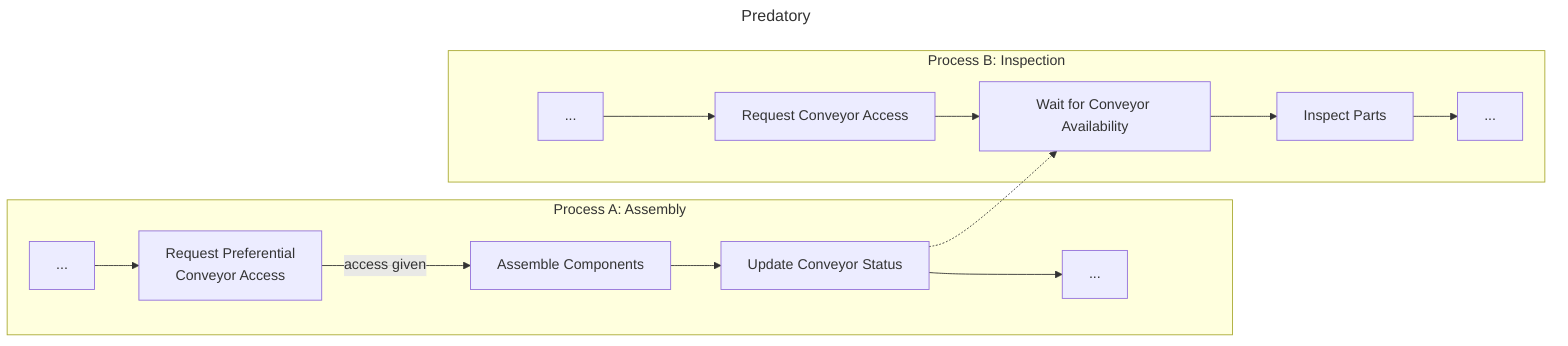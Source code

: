 ---
title: Predatory
description: Both processes benefit from the interaction.
---

graph LR
    subgraph "Process A: Assembly"
        Start1[...] -->  A[Request Preferential \n Conveyor Access]
        A --> |access given| B[Assemble Components]
        B --> C[Update Conveyor Status]
        C --> End1[...]
    end

    subgraph "Process B: Inspection"
        Start2[...] -->  A1[Request Conveyor Access]
        A1 --> C1[Wait for Conveyor Availability]
        C1 --> G1[Inspect Parts]
        G1 --> End2[...]
    end

    C -.-> C1